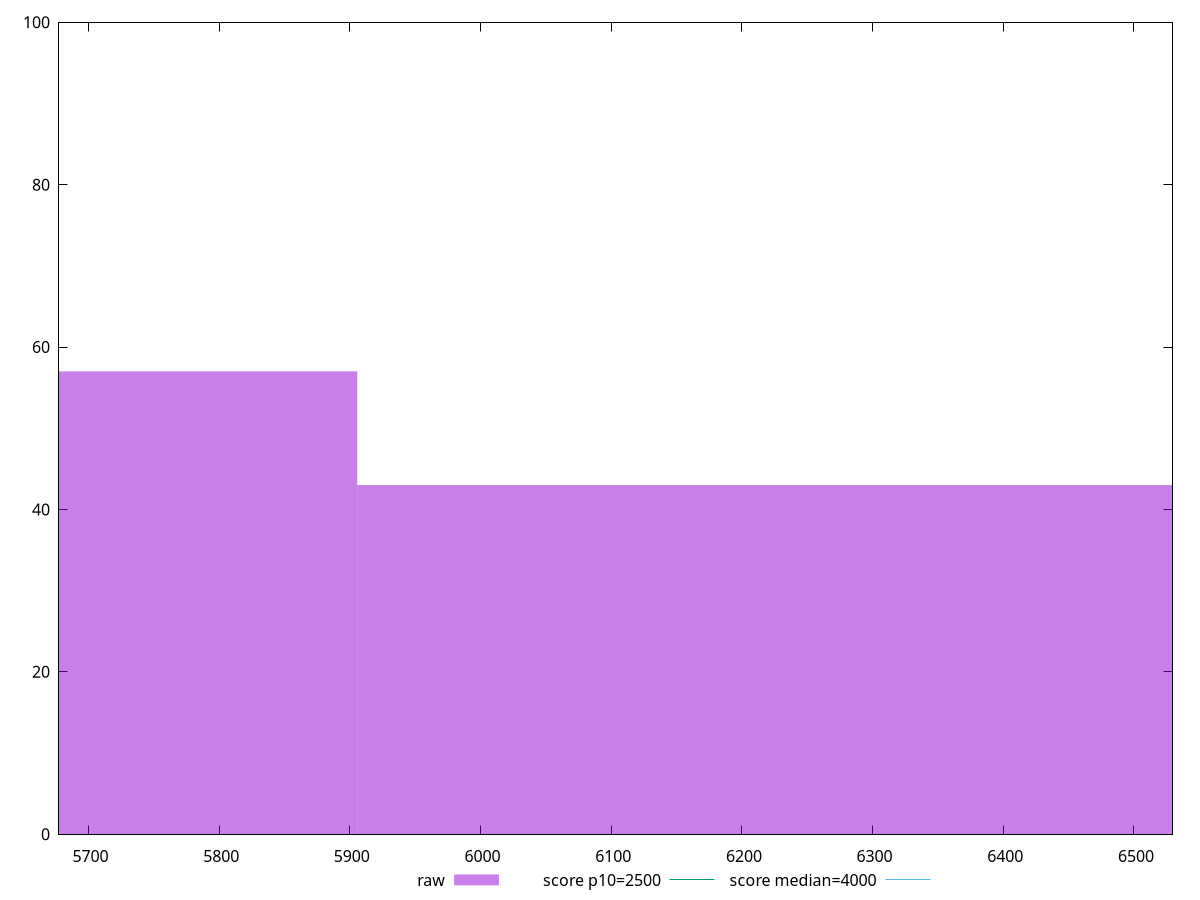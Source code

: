 reset

$raw <<EOF
5451.396066839805 57
6359.962077979772 43
EOF

set key outside below
set boxwidth 908.5660111399675
set xrange [5677.471:6529.4758]
set yrange [0:100]
set style fill transparent solid 0.5 noborder

set parametric
set terminal svg size 640, 490 enhanced background rgb 'white'
set output "report_00007_2020-12-11T15:55:29.892Z/largest-contentful-paint/samples/pages+cached+noexternal+noimg/raw/histogram.svg"

plot $raw title "raw" with boxes, \
     2500,t title "score p10=2500", \
     4000,t title "score median=4000"

reset
